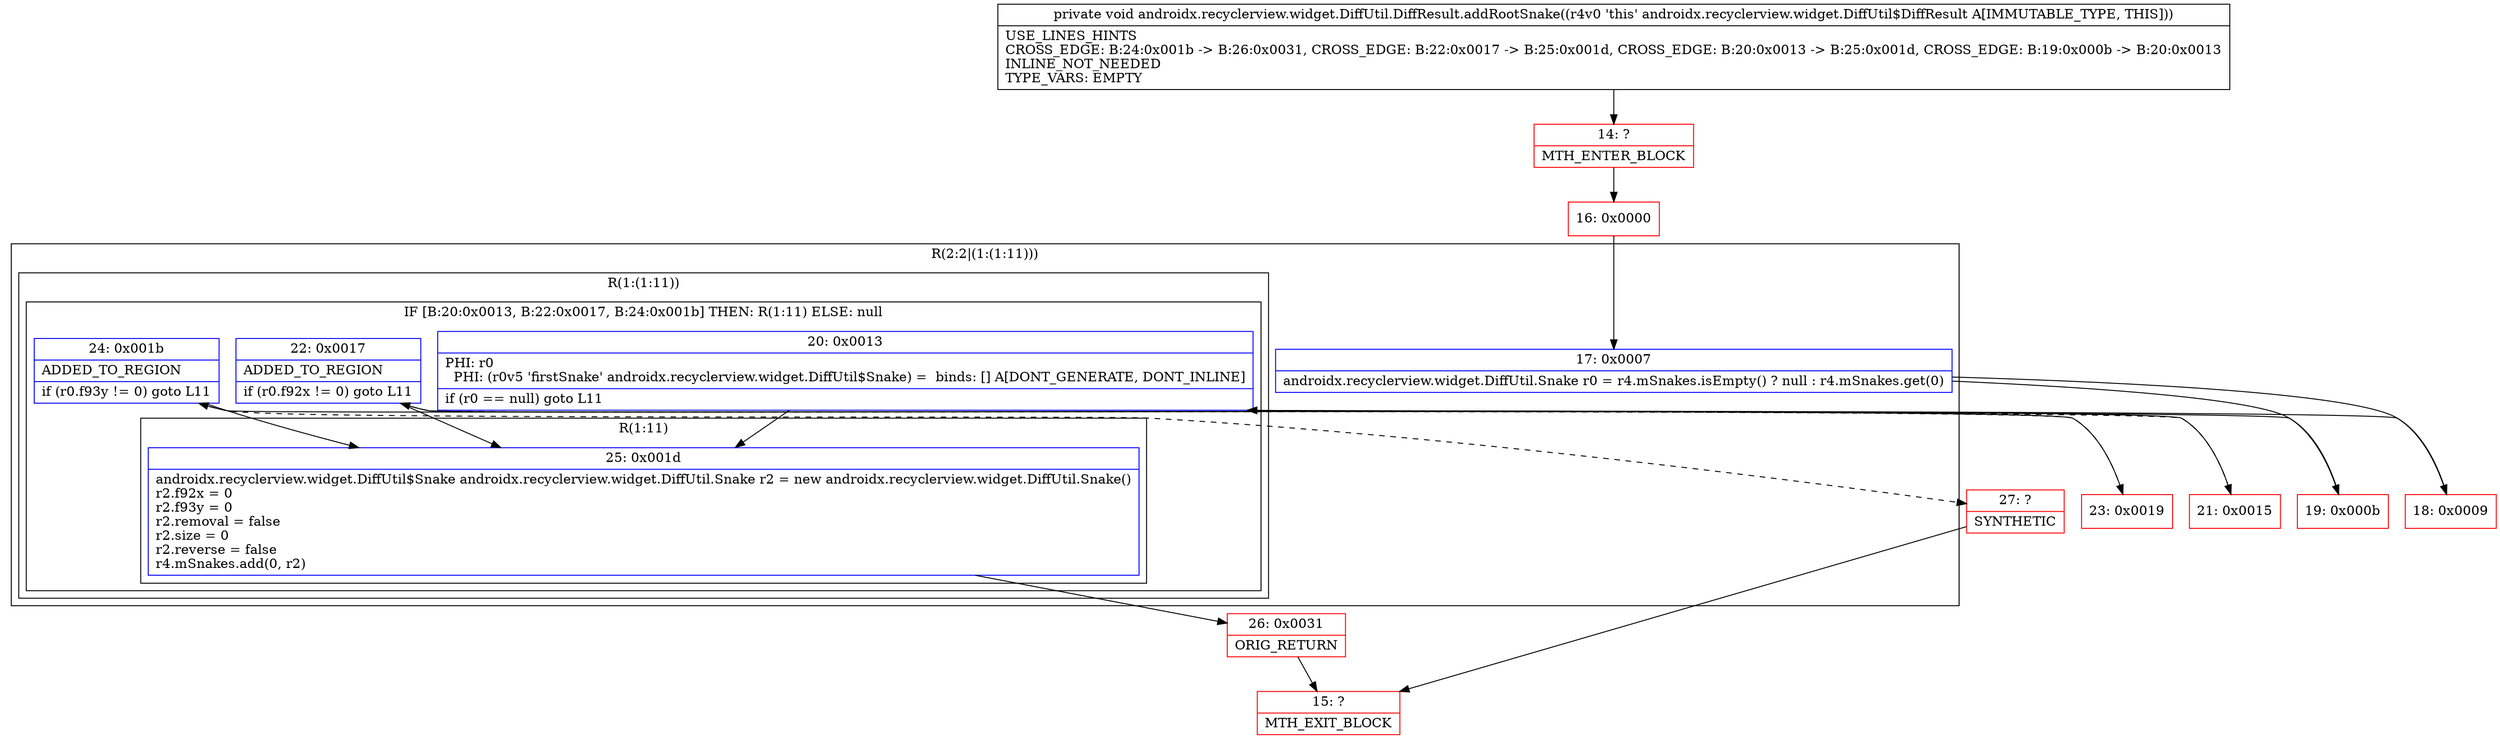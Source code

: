 digraph "CFG forandroidx.recyclerview.widget.DiffUtil.DiffResult.addRootSnake()V" {
subgraph cluster_Region_1172227472 {
label = "R(2:2|(1:(1:11)))";
node [shape=record,color=blue];
Node_17 [shape=record,label="{17\:\ 0x0007|androidx.recyclerview.widget.DiffUtil.Snake r0 = r4.mSnakes.isEmpty() ? null : r4.mSnakes.get(0)\l}"];
subgraph cluster_Region_226546569 {
label = "R(1:(1:11))";
node [shape=record,color=blue];
subgraph cluster_IfRegion_2142896736 {
label = "IF [B:20:0x0013, B:22:0x0017, B:24:0x001b] THEN: R(1:11) ELSE: null";
node [shape=record,color=blue];
Node_20 [shape=record,label="{20\:\ 0x0013|PHI: r0 \l  PHI: (r0v5 'firstSnake' androidx.recyclerview.widget.DiffUtil$Snake) =  binds: [] A[DONT_GENERATE, DONT_INLINE]\l|if (r0 == null) goto L11\l}"];
Node_22 [shape=record,label="{22\:\ 0x0017|ADDED_TO_REGION\l|if (r0.f92x != 0) goto L11\l}"];
Node_24 [shape=record,label="{24\:\ 0x001b|ADDED_TO_REGION\l|if (r0.f93y != 0) goto L11\l}"];
subgraph cluster_Region_728472707 {
label = "R(1:11)";
node [shape=record,color=blue];
Node_25 [shape=record,label="{25\:\ 0x001d|androidx.recyclerview.widget.DiffUtil$Snake androidx.recyclerview.widget.DiffUtil.Snake r2 = new androidx.recyclerview.widget.DiffUtil.Snake()\lr2.f92x = 0\lr2.f93y = 0\lr2.removal = false\lr2.size = 0\lr2.reverse = false\lr4.mSnakes.add(0, r2)\l}"];
}
}
}
}
Node_14 [shape=record,color=red,label="{14\:\ ?|MTH_ENTER_BLOCK\l}"];
Node_16 [shape=record,color=red,label="{16\:\ 0x0000}"];
Node_18 [shape=record,color=red,label="{18\:\ 0x0009}"];
Node_21 [shape=record,color=red,label="{21\:\ 0x0015}"];
Node_23 [shape=record,color=red,label="{23\:\ 0x0019}"];
Node_27 [shape=record,color=red,label="{27\:\ ?|SYNTHETIC\l}"];
Node_15 [shape=record,color=red,label="{15\:\ ?|MTH_EXIT_BLOCK\l}"];
Node_26 [shape=record,color=red,label="{26\:\ 0x0031|ORIG_RETURN\l}"];
Node_19 [shape=record,color=red,label="{19\:\ 0x000b}"];
MethodNode[shape=record,label="{private void androidx.recyclerview.widget.DiffUtil.DiffResult.addRootSnake((r4v0 'this' androidx.recyclerview.widget.DiffUtil$DiffResult A[IMMUTABLE_TYPE, THIS]))  | USE_LINES_HINTS\lCROSS_EDGE: B:24:0x001b \-\> B:26:0x0031, CROSS_EDGE: B:22:0x0017 \-\> B:25:0x001d, CROSS_EDGE: B:20:0x0013 \-\> B:25:0x001d, CROSS_EDGE: B:19:0x000b \-\> B:20:0x0013\lINLINE_NOT_NEEDED\lTYPE_VARS: EMPTY\l}"];
MethodNode -> Node_14;Node_17 -> Node_18;
Node_17 -> Node_19;
Node_20 -> Node_21[style=dashed];
Node_20 -> Node_25;
Node_22 -> Node_23[style=dashed];
Node_22 -> Node_25;
Node_24 -> Node_25;
Node_24 -> Node_27[style=dashed];
Node_25 -> Node_26;
Node_14 -> Node_16;
Node_16 -> Node_17;
Node_18 -> Node_20;
Node_21 -> Node_22;
Node_23 -> Node_24;
Node_27 -> Node_15;
Node_26 -> Node_15;
Node_19 -> Node_20;
}

